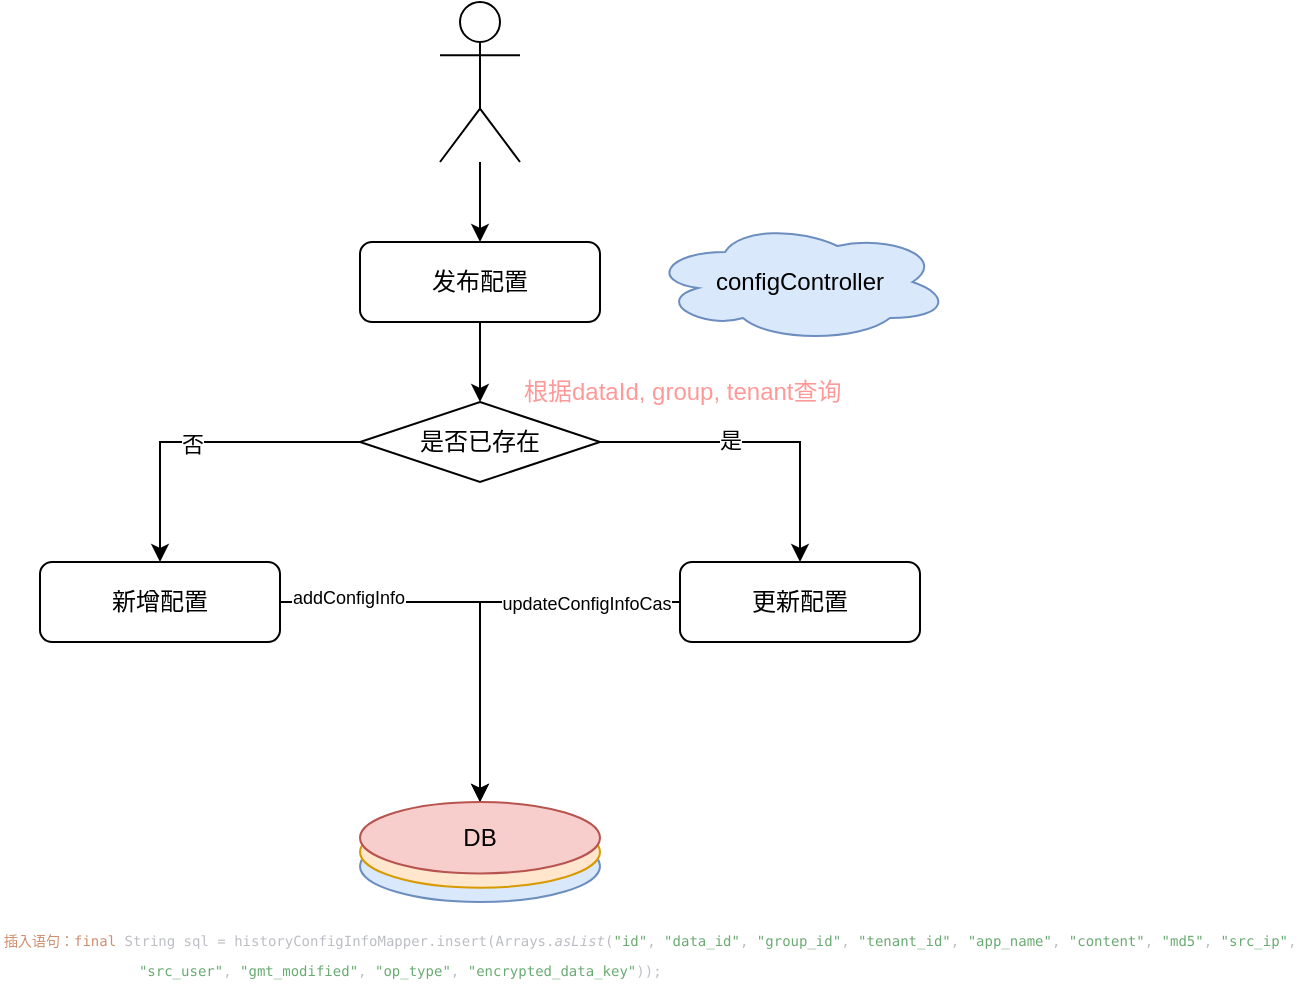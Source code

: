 <mxfile version="27.0.5" pages="4">
  <diagram name="发布配置" id="NhvVBfVxDPlCu0VQH3bw">
    <mxGraphModel dx="1148" dy="677" grid="1" gridSize="10" guides="1" tooltips="1" connect="1" arrows="1" fold="1" page="1" pageScale="1" pageWidth="827" pageHeight="1169" math="0" shadow="0">
      <root>
        <mxCell id="0" />
        <mxCell id="1" parent="0" />
        <mxCell id="ANxWioYS4rQmLXo-8IIM-3" style="edgeStyle=orthogonalEdgeStyle;rounded=0;orthogonalLoop=1;jettySize=auto;html=1;entryX=0.5;entryY=0;entryDx=0;entryDy=0;" edge="1" parent="1" source="ANxWioYS4rQmLXo-8IIM-1" target="ANxWioYS4rQmLXo-8IIM-2">
          <mxGeometry relative="1" as="geometry" />
        </mxCell>
        <mxCell id="ANxWioYS4rQmLXo-8IIM-1" value="" style="shape=umlActor;verticalLabelPosition=bottom;verticalAlign=top;html=1;outlineConnect=0;" vertex="1" parent="1">
          <mxGeometry x="280" y="80" width="40" height="80" as="geometry" />
        </mxCell>
        <mxCell id="ANxWioYS4rQmLXo-8IIM-5" style="edgeStyle=orthogonalEdgeStyle;rounded=0;orthogonalLoop=1;jettySize=auto;html=1;entryX=0.5;entryY=0;entryDx=0;entryDy=0;" edge="1" parent="1" source="ANxWioYS4rQmLXo-8IIM-2" target="ANxWioYS4rQmLXo-8IIM-4">
          <mxGeometry relative="1" as="geometry" />
        </mxCell>
        <mxCell id="ANxWioYS4rQmLXo-8IIM-2" value="发布配置" style="rounded=1;whiteSpace=wrap;html=1;" vertex="1" parent="1">
          <mxGeometry x="240" y="200" width="120" height="40" as="geometry" />
        </mxCell>
        <mxCell id="ANxWioYS4rQmLXo-8IIM-8" style="edgeStyle=orthogonalEdgeStyle;rounded=0;orthogonalLoop=1;jettySize=auto;html=1;entryX=0.5;entryY=0;entryDx=0;entryDy=0;" edge="1" parent="1" source="ANxWioYS4rQmLXo-8IIM-4" target="ANxWioYS4rQmLXo-8IIM-6">
          <mxGeometry relative="1" as="geometry" />
        </mxCell>
        <mxCell id="SmZHEJ3BcE0VEUmvVLrm-1" value="否" style="edgeLabel;html=1;align=center;verticalAlign=middle;resizable=0;points=[];" vertex="1" connectable="0" parent="ANxWioYS4rQmLXo-8IIM-8">
          <mxGeometry x="0.051" y="1" relative="1" as="geometry">
            <mxPoint as="offset" />
          </mxGeometry>
        </mxCell>
        <mxCell id="ANxWioYS4rQmLXo-8IIM-9" style="edgeStyle=orthogonalEdgeStyle;rounded=0;orthogonalLoop=1;jettySize=auto;html=1;" edge="1" parent="1" source="ANxWioYS4rQmLXo-8IIM-4" target="ANxWioYS4rQmLXo-8IIM-7">
          <mxGeometry relative="1" as="geometry" />
        </mxCell>
        <mxCell id="SmZHEJ3BcE0VEUmvVLrm-2" value="是" style="edgeLabel;html=1;align=center;verticalAlign=middle;resizable=0;points=[];" vertex="1" connectable="0" parent="ANxWioYS4rQmLXo-8IIM-9">
          <mxGeometry x="-0.19" y="1" relative="1" as="geometry">
            <mxPoint as="offset" />
          </mxGeometry>
        </mxCell>
        <mxCell id="ANxWioYS4rQmLXo-8IIM-4" value="是否已存在" style="rhombus;whiteSpace=wrap;html=1;" vertex="1" parent="1">
          <mxGeometry x="240" y="280" width="120" height="40" as="geometry" />
        </mxCell>
        <mxCell id="ANxWioYS4rQmLXo-8IIM-14" style="edgeStyle=orthogonalEdgeStyle;rounded=0;orthogonalLoop=1;jettySize=auto;html=1;entryX=0.5;entryY=0;entryDx=0;entryDy=0;" edge="1" parent="1" source="ANxWioYS4rQmLXo-8IIM-6" target="ANxWioYS4rQmLXo-8IIM-12">
          <mxGeometry relative="1" as="geometry" />
        </mxCell>
        <mxCell id="ANxWioYS4rQmLXo-8IIM-17" value="addConfigInfo" style="edgeLabel;html=1;align=center;verticalAlign=middle;resizable=0;points=[];fontSize=9;" vertex="1" connectable="0" parent="ANxWioYS4rQmLXo-8IIM-14">
          <mxGeometry x="-0.663" y="2" relative="1" as="geometry">
            <mxPoint as="offset" />
          </mxGeometry>
        </mxCell>
        <mxCell id="ANxWioYS4rQmLXo-8IIM-6" value="新增配置" style="rounded=1;whiteSpace=wrap;html=1;" vertex="1" parent="1">
          <mxGeometry x="80" y="360" width="120" height="40" as="geometry" />
        </mxCell>
        <mxCell id="ANxWioYS4rQmLXo-8IIM-15" style="edgeStyle=orthogonalEdgeStyle;rounded=0;orthogonalLoop=1;jettySize=auto;html=1;entryX=0.5;entryY=0;entryDx=0;entryDy=0;" edge="1" parent="1" source="ANxWioYS4rQmLXo-8IIM-7" target="ANxWioYS4rQmLXo-8IIM-12">
          <mxGeometry relative="1" as="geometry" />
        </mxCell>
        <mxCell id="ANxWioYS4rQmLXo-8IIM-19" value="&lt;font style=&quot;font-size: 9px;&quot;&gt;updateConfigInfoCas&lt;/font&gt;" style="edgeLabel;html=1;align=center;verticalAlign=middle;resizable=0;points=[];" vertex="1" connectable="0" parent="ANxWioYS4rQmLXo-8IIM-15">
          <mxGeometry x="-0.526" relative="1" as="geometry">
            <mxPoint as="offset" />
          </mxGeometry>
        </mxCell>
        <mxCell id="ANxWioYS4rQmLXo-8IIM-7" value="更新配置" style="rounded=1;whiteSpace=wrap;html=1;" vertex="1" parent="1">
          <mxGeometry x="400" y="360" width="120" height="40" as="geometry" />
        </mxCell>
        <mxCell id="ANxWioYS4rQmLXo-8IIM-13" value="" style="group" vertex="1" connectable="0" parent="1">
          <mxGeometry x="240" y="480" width="120" height="50" as="geometry" />
        </mxCell>
        <mxCell id="ANxWioYS4rQmLXo-8IIM-10" value="" style="ellipse;whiteSpace=wrap;html=1;fillColor=#dae8fc;strokeColor=#6c8ebf;" vertex="1" parent="ANxWioYS4rQmLXo-8IIM-13">
          <mxGeometry y="14.286" width="120" height="35.714" as="geometry" />
        </mxCell>
        <mxCell id="ANxWioYS4rQmLXo-8IIM-11" value="" style="ellipse;whiteSpace=wrap;html=1;fillColor=#ffe6cc;strokeColor=#d79b00;" vertex="1" parent="ANxWioYS4rQmLXo-8IIM-13">
          <mxGeometry y="7.143" width="120" height="35.714" as="geometry" />
        </mxCell>
        <mxCell id="ANxWioYS4rQmLXo-8IIM-12" value="DB" style="ellipse;whiteSpace=wrap;html=1;fillColor=#f8cecc;strokeColor=#b85450;" vertex="1" parent="ANxWioYS4rQmLXo-8IIM-13">
          <mxGeometry width="120" height="35.714" as="geometry" />
        </mxCell>
        <mxCell id="ANxWioYS4rQmLXo-8IIM-16" value="&lt;font style=&quot;color: rgb(255, 153, 153);&quot;&gt;根据dataId, group, tenant查询&lt;/font&gt;" style="text;html=1;align=left;verticalAlign=middle;whiteSpace=wrap;rounded=0;" vertex="1" parent="1">
          <mxGeometry x="320" y="260" width="180" height="30" as="geometry" />
        </mxCell>
        <UserObject label="&lt;pre style=&quot;forced-color-adjust: none; color: rgb(188, 190, 196); font-size: 12px; font-style: normal; font-variant-ligatures: normal; font-variant-caps: normal; font-weight: 400; letter-spacing: normal; orphans: 2; text-align: left; text-indent: 0px; text-transform: none; widows: 2; word-spacing: 0px; -webkit-text-stroke-width: 0px; text-decoration-thickness: initial; text-decoration-style: initial; text-decoration-color: initial; font-family: &amp;quot;JetBrains Mono&amp;quot;, monospace;&quot;&gt;&lt;font style=&quot;forced-color-adjust: none; font-size: 7px;&quot;&gt;&lt;span style=&quot;forced-color-adjust: none; color: rgb(207, 142, 109);&quot;&gt;插入语句：final &lt;/span&gt;String sql = historyConfigInfoMapper.insert(Arrays.&lt;span style=&quot;forced-color-adjust: none; font-style: italic;&quot;&gt;asList&lt;/span&gt;(&lt;span style=&quot;forced-color-adjust: none; color: rgb(106, 171, 115);&quot;&gt;&quot;id&quot;&lt;/span&gt;, &lt;span style=&quot;forced-color-adjust: none; color: rgb(106, 171, 115);&quot;&gt;&quot;data_id&quot;&lt;/span&gt;, &lt;span style=&quot;forced-color-adjust: none; color: rgb(106, 171, 115);&quot;&gt;&quot;group_id&quot;&lt;/span&gt;, &lt;span style=&quot;forced-color-adjust: none; color: rgb(106, 171, 115);&quot;&gt;&quot;tenant_id&quot;&lt;/span&gt;, &lt;span style=&quot;forced-color-adjust: none; color: rgb(106, 171, 115);&quot;&gt;&quot;app_name&quot;&lt;/span&gt;, &lt;span style=&quot;forced-color-adjust: none; color: rgb(106, 171, 115);&quot;&gt;&quot;content&quot;&lt;/span&gt;, &lt;span style=&quot;forced-color-adjust: none; color: rgb(106, 171, 115);&quot;&gt;&quot;md5&quot;&lt;/span&gt;, &lt;span style=&quot;forced-color-adjust: none; color: rgb(106, 171, 115);&quot;&gt;&quot;src_ip&quot;&lt;/span&gt;,&lt;br style=&quot;forced-color-adjust: none;&quot;&gt;                &lt;span style=&quot;forced-color-adjust: none; color: rgb(106, 171, 115);&quot;&gt;&quot;src_user&quot;&lt;/span&gt;, &lt;span style=&quot;forced-color-adjust: none; color: rgb(106, 171, 115);&quot;&gt;&quot;gmt_modified&quot;&lt;/span&gt;, &lt;span style=&quot;forced-color-adjust: none; color: rgb(106, 171, 115);&quot;&gt;&quot;op_type&quot;&lt;/span&gt;, &lt;span style=&quot;forced-color-adjust: none; color: rgb(106, 171, 115);&quot;&gt;&quot;encrypted_data_key&quot;&lt;/span&gt;)); &lt;/font&gt;&lt;/pre&gt;" id="ANxWioYS4rQmLXo-8IIM-21">
          <mxCell style="text;html=1;align=left;verticalAlign=middle;whiteSpace=wrap;rounded=0;" vertex="1" parent="1">
            <mxGeometry x="60" y="540" width="610" height="30" as="geometry" />
          </mxCell>
        </UserObject>
        <mxCell id="kevR_3cgb8OESYw3zo87-1" value="configController" style="ellipse;shape=cloud;whiteSpace=wrap;html=1;fillColor=#dae8fc;strokeColor=#6c8ebf;" vertex="1" parent="1">
          <mxGeometry x="385" y="190" width="150" height="60" as="geometry" />
        </mxCell>
      </root>
    </mxGraphModel>
  </diagram>
  <diagram id="RrKOga5QuH-nId7VlTp6" name="查询配置">
    <mxGraphModel dx="2303" dy="871" grid="1" gridSize="10" guides="1" tooltips="1" connect="1" arrows="1" fold="1" page="1" pageScale="1" pageWidth="827" pageHeight="1169" math="0" shadow="0">
      <root>
        <mxCell id="0" />
        <mxCell id="1" parent="0" />
        <mxCell id="O9CYYktAqLsnNuZ2kbmt-3" style="edgeStyle=orthogonalEdgeStyle;rounded=0;orthogonalLoop=1;jettySize=auto;html=1;entryX=0.5;entryY=0;entryDx=0;entryDy=0;" edge="1" parent="1" source="O9CYYktAqLsnNuZ2kbmt-4" target="O9CYYktAqLsnNuZ2kbmt-7">
          <mxGeometry relative="1" as="geometry" />
        </mxCell>
        <mxCell id="O9CYYktAqLsnNuZ2kbmt-4" value="查询配置" style="rounded=1;whiteSpace=wrap;html=1;" vertex="1" parent="1">
          <mxGeometry x="240" y="200" width="120" height="40" as="geometry" />
        </mxCell>
        <mxCell id="O9CYYktAqLsnNuZ2kbmt-5" style="edgeStyle=orthogonalEdgeStyle;rounded=0;orthogonalLoop=1;jettySize=auto;html=1;entryX=0.5;entryY=0;entryDx=0;entryDy=0;" edge="1" parent="1" source="O9CYYktAqLsnNuZ2kbmt-7" target="O9CYYktAqLsnNuZ2kbmt-10">
          <mxGeometry relative="1" as="geometry" />
        </mxCell>
        <mxCell id="WS-sEYoIkDYLyvWRWr_W-1" value="是" style="edgeLabel;html=1;align=center;verticalAlign=middle;resizable=0;points=[];" vertex="1" connectable="0" parent="O9CYYktAqLsnNuZ2kbmt-5">
          <mxGeometry x="0.013" relative="1" as="geometry">
            <mxPoint as="offset" />
          </mxGeometry>
        </mxCell>
        <mxCell id="O9CYYktAqLsnNuZ2kbmt-6" style="edgeStyle=orthogonalEdgeStyle;rounded=0;orthogonalLoop=1;jettySize=auto;html=1;" edge="1" parent="1" source="O9CYYktAqLsnNuZ2kbmt-7" target="O9CYYktAqLsnNuZ2kbmt-13">
          <mxGeometry relative="1" as="geometry" />
        </mxCell>
        <mxCell id="WS-sEYoIkDYLyvWRWr_W-2" value="否" style="edgeLabel;html=1;align=center;verticalAlign=middle;resizable=0;points=[];" vertex="1" connectable="0" parent="O9CYYktAqLsnNuZ2kbmt-6">
          <mxGeometry x="-0.129" y="2" relative="1" as="geometry">
            <mxPoint as="offset" />
          </mxGeometry>
        </mxCell>
        <mxCell id="O9CYYktAqLsnNuZ2kbmt-7" value="是否已存在" style="rhombus;whiteSpace=wrap;html=1;" vertex="1" parent="1">
          <mxGeometry x="240" y="280" width="120" height="40" as="geometry" />
        </mxCell>
        <mxCell id="O9CYYktAqLsnNuZ2kbmt-10" value="查询缓存" style="rounded=1;whiteSpace=wrap;html=1;" vertex="1" parent="1">
          <mxGeometry x="80" y="360" width="120" height="40" as="geometry" />
        </mxCell>
        <mxCell id="O9CYYktAqLsnNuZ2kbmt-11" style="edgeStyle=orthogonalEdgeStyle;rounded=0;orthogonalLoop=1;jettySize=auto;html=1;entryX=0;entryY=0.5;entryDx=0;entryDy=0;exitX=1;exitY=0.5;exitDx=0;exitDy=0;" edge="1" parent="1" source="WS-sEYoIkDYLyvWRWr_W-24" target="O9CYYktAqLsnNuZ2kbmt-16">
          <mxGeometry relative="1" as="geometry">
            <mxPoint x="460" y="460" as="sourcePoint" />
          </mxGeometry>
        </mxCell>
        <mxCell id="WS-sEYoIkDYLyvWRWr_W-26" style="edgeStyle=orthogonalEdgeStyle;rounded=0;orthogonalLoop=1;jettySize=auto;html=1;entryX=0.5;entryY=0;entryDx=0;entryDy=0;" edge="1" parent="1" source="O9CYYktAqLsnNuZ2kbmt-13" target="WS-sEYoIkDYLyvWRWr_W-24">
          <mxGeometry relative="1" as="geometry" />
        </mxCell>
        <mxCell id="O9CYYktAqLsnNuZ2kbmt-13" value="加锁" style="rounded=1;whiteSpace=wrap;html=1;" vertex="1" parent="1">
          <mxGeometry x="400" y="360" width="120" height="40" as="geometry" />
        </mxCell>
        <mxCell id="O9CYYktAqLsnNuZ2kbmt-14" value="" style="group" vertex="1" connectable="0" parent="1">
          <mxGeometry x="610" y="435" width="120" height="50" as="geometry" />
        </mxCell>
        <mxCell id="O9CYYktAqLsnNuZ2kbmt-15" value="" style="ellipse;whiteSpace=wrap;html=1;fillColor=#dae8fc;strokeColor=#6c8ebf;" vertex="1" parent="O9CYYktAqLsnNuZ2kbmt-14">
          <mxGeometry y="14.286" width="120" height="35.714" as="geometry" />
        </mxCell>
        <mxCell id="O9CYYktAqLsnNuZ2kbmt-16" value="" style="ellipse;whiteSpace=wrap;html=1;fillColor=#ffe6cc;strokeColor=#d79b00;" vertex="1" parent="O9CYYktAqLsnNuZ2kbmt-14">
          <mxGeometry y="7.143" width="120" height="35.714" as="geometry" />
        </mxCell>
        <mxCell id="O9CYYktAqLsnNuZ2kbmt-17" value="DB" style="ellipse;whiteSpace=wrap;html=1;fillColor=#f8cecc;strokeColor=#b85450;" vertex="1" parent="O9CYYktAqLsnNuZ2kbmt-14">
          <mxGeometry width="120" height="35.714" as="geometry" />
        </mxCell>
        <mxCell id="WS-sEYoIkDYLyvWRWr_W-3" style="edgeStyle=orthogonalEdgeStyle;rounded=0;orthogonalLoop=1;jettySize=auto;html=1;entryX=0.5;entryY=0;entryDx=0;entryDy=0;" edge="1" parent="1" source="WS-sEYoIkDYLyvWRWr_W-4" target="WS-sEYoIkDYLyvWRWr_W-10">
          <mxGeometry relative="1" as="geometry">
            <mxPoint x="10" y="200" as="targetPoint" />
          </mxGeometry>
        </mxCell>
        <mxCell id="WS-sEYoIkDYLyvWRWr_W-4" value="查询配置" style="rounded=1;whiteSpace=wrap;html=1;" vertex="1" parent="1">
          <mxGeometry x="-40" y="120" width="120" height="40" as="geometry" />
        </mxCell>
        <mxCell id="WS-sEYoIkDYLyvWRWr_W-18" style="edgeStyle=orthogonalEdgeStyle;rounded=0;orthogonalLoop=1;jettySize=auto;html=1;entryX=0;entryY=0.5;entryDx=0;entryDy=0;shadow=0;dashed=1;" edge="1" parent="1" source="WS-sEYoIkDYLyvWRWr_W-10" target="O9CYYktAqLsnNuZ2kbmt-4">
          <mxGeometry relative="1" as="geometry" />
        </mxCell>
        <mxCell id="WS-sEYoIkDYLyvWRWr_W-20" value="grpc请求" style="edgeLabel;html=1;align=center;verticalAlign=middle;resizable=0;points=[];" vertex="1" connectable="0" parent="WS-sEYoIkDYLyvWRWr_W-18">
          <mxGeometry x="-0.386" y="-2" relative="1" as="geometry">
            <mxPoint as="offset" />
          </mxGeometry>
        </mxCell>
        <mxCell id="WS-sEYoIkDYLyvWRWr_W-10" value="RpcClinet" style="rounded=1;whiteSpace=wrap;html=1;" vertex="1" parent="1">
          <mxGeometry x="-40" y="200" width="120" height="40" as="geometry" />
        </mxCell>
        <mxCell id="WS-sEYoIkDYLyvWRWr_W-22" value="某服务" style="text;html=1;align=center;verticalAlign=middle;whiteSpace=wrap;rounded=1;fillColor=#f8cecc;strokeColor=#b85450;arcSize=43;" vertex="1" parent="1">
          <mxGeometry x="-20" y="80" width="80" height="30" as="geometry" />
        </mxCell>
        <mxCell id="WS-sEYoIkDYLyvWRWr_W-23" value="nacos服务端" style="text;html=1;align=center;verticalAlign=middle;whiteSpace=wrap;rounded=1;fillColor=#f8cecc;strokeColor=#b85450;arcSize=43;" vertex="1" parent="1">
          <mxGeometry x="260" y="150" width="80" height="30" as="geometry" />
        </mxCell>
        <mxCell id="WS-sEYoIkDYLyvWRWr_W-27" style="edgeStyle=orthogonalEdgeStyle;rounded=0;orthogonalLoop=1;jettySize=auto;html=1;entryX=0.5;entryY=0;entryDx=0;entryDy=0;" edge="1" parent="1" source="WS-sEYoIkDYLyvWRWr_W-24" target="WS-sEYoIkDYLyvWRWr_W-25">
          <mxGeometry relative="1" as="geometry" />
        </mxCell>
        <mxCell id="WS-sEYoIkDYLyvWRWr_W-24" value="查询db" style="rounded=1;whiteSpace=wrap;html=1;" vertex="1" parent="1">
          <mxGeometry x="400" y="440" width="120" height="40" as="geometry" />
        </mxCell>
        <mxCell id="WS-sEYoIkDYLyvWRWr_W-25" value="解锁" style="rounded=1;whiteSpace=wrap;html=1;" vertex="1" parent="1">
          <mxGeometry x="400" y="520" width="120" height="40" as="geometry" />
        </mxCell>
        <mxCell id="WS-sEYoIkDYLyvWRWr_W-28" value="&lt;font style=&quot;color: rgb(255, 153, 153);&quot;&gt;key:dataId+group+tenant&lt;/font&gt;&lt;div&gt;&lt;font style=&quot;color: rgb(255, 153, 153);&quot;&gt;ConcurrentHashMap的本地锁&lt;/font&gt;&lt;/div&gt;" style="text;html=1;align=left;verticalAlign=middle;whiteSpace=wrap;rounded=0;" vertex="1" parent="1">
          <mxGeometry x="215" y="445" width="170" height="30" as="geometry" />
        </mxCell>
        <mxCell id="y2gdokhXy4EoXJUzzaqO-1" value="configController" style="ellipse;shape=cloud;whiteSpace=wrap;html=1;fillColor=#dae8fc;strokeColor=#6c8ebf;" vertex="1" parent="1">
          <mxGeometry x="385" y="160" width="150" height="60" as="geometry" />
        </mxCell>
      </root>
    </mxGraphModel>
  </diagram>
  <diagram id="NA2DoAjyN3UtixqoPiJv" name="服务注册">
    <mxGraphModel dx="2066" dy="1219" grid="1" gridSize="10" guides="1" tooltips="1" connect="1" arrows="1" fold="1" page="1" pageScale="1" pageWidth="827" pageHeight="1169" math="0" shadow="0">
      <root>
        <mxCell id="0" />
        <mxCell id="1" parent="0" />
        <mxCell id="OaGo7LRaTalPPzjbpsAb-1" style="edgeStyle=orthogonalEdgeStyle;rounded=0;orthogonalLoop=1;jettySize=auto;html=1;entryX=0.5;entryY=0;entryDx=0;entryDy=0;" edge="1" parent="1" source="OaGo7LRaTalPPzjbpsAb-2" target="OaGo7LRaTalPPzjbpsAb-7">
          <mxGeometry relative="1" as="geometry" />
        </mxCell>
        <mxCell id="OaGo7LRaTalPPzjbpsAb-2" value="服务注册" style="rounded=1;whiteSpace=wrap;html=1;" vertex="1" parent="1">
          <mxGeometry x="490" y="220" width="120" height="40" as="geometry" />
        </mxCell>
        <mxCell id="OaGo7LRaTalPPzjbpsAb-3" style="edgeStyle=orthogonalEdgeStyle;rounded=0;orthogonalLoop=1;jettySize=auto;html=1;entryX=0.5;entryY=0;entryDx=0;entryDy=0;" edge="1" parent="1" source="OaGo7LRaTalPPzjbpsAb-7" target="OaGo7LRaTalPPzjbpsAb-8">
          <mxGeometry relative="1" as="geometry" />
        </mxCell>
        <mxCell id="OaGo7LRaTalPPzjbpsAb-4" value="是(ephmeral=true)" style="edgeLabel;html=1;align=center;verticalAlign=middle;resizable=0;points=[];" vertex="1" connectable="0" parent="OaGo7LRaTalPPzjbpsAb-3">
          <mxGeometry x="0.013" relative="1" as="geometry">
            <mxPoint as="offset" />
          </mxGeometry>
        </mxCell>
        <mxCell id="OaGo7LRaTalPPzjbpsAb-5" style="edgeStyle=orthogonalEdgeStyle;rounded=0;orthogonalLoop=1;jettySize=auto;html=1;" edge="1" parent="1" source="OaGo7LRaTalPPzjbpsAb-7" target="OaGo7LRaTalPPzjbpsAb-11">
          <mxGeometry relative="1" as="geometry" />
        </mxCell>
        <mxCell id="OaGo7LRaTalPPzjbpsAb-6" value="否" style="edgeLabel;html=1;align=center;verticalAlign=middle;resizable=0;points=[];" vertex="1" connectable="0" parent="OaGo7LRaTalPPzjbpsAb-5">
          <mxGeometry x="-0.129" y="2" relative="1" as="geometry">
            <mxPoint as="offset" />
          </mxGeometry>
        </mxCell>
        <mxCell id="OaGo7LRaTalPPzjbpsAb-7" value="临时实例" style="rhombus;whiteSpace=wrap;html=1;" vertex="1" parent="1">
          <mxGeometry x="490" y="300" width="120" height="40" as="geometry" />
        </mxCell>
        <mxCell id="OaGo7LRaTalPPzjbpsAb-35" style="edgeStyle=orthogonalEdgeStyle;rounded=0;orthogonalLoop=1;jettySize=auto;html=1;" edge="1" parent="1" source="OaGo7LRaTalPPzjbpsAb-8" target="OaGo7LRaTalPPzjbpsAb-27">
          <mxGeometry relative="1" as="geometry" />
        </mxCell>
        <mxCell id="OaGo7LRaTalPPzjbpsAb-8" value="插入缓存ConcurrentHashMap" style="rounded=1;whiteSpace=wrap;html=1;" vertex="1" parent="1">
          <mxGeometry x="330" y="380" width="120" height="40" as="geometry" />
        </mxCell>
        <mxCell id="OaGo7LRaTalPPzjbpsAb-10" style="edgeStyle=orthogonalEdgeStyle;rounded=0;orthogonalLoop=1;jettySize=auto;html=1;entryX=0.5;entryY=0;entryDx=0;entryDy=0;" edge="1" parent="1" source="OaGo7LRaTalPPzjbpsAb-11" target="OaGo7LRaTalPPzjbpsAb-15">
          <mxGeometry relative="1" as="geometry">
            <mxPoint x="710" y="460" as="targetPoint" />
            <Array as="points" />
          </mxGeometry>
        </mxCell>
        <mxCell id="OaGo7LRaTalPPzjbpsAb-36" style="edgeStyle=orthogonalEdgeStyle;rounded=0;orthogonalLoop=1;jettySize=auto;html=1;entryX=0.5;entryY=0;entryDx=0;entryDy=0;" edge="1" parent="1" source="OaGo7LRaTalPPzjbpsAb-11" target="OaGo7LRaTalPPzjbpsAb-27">
          <mxGeometry relative="1" as="geometry" />
        </mxCell>
        <mxCell id="OaGo7LRaTalPPzjbpsAb-11" value="持久化" style="rounded=1;whiteSpace=wrap;html=1;" vertex="1" parent="1">
          <mxGeometry x="650" y="380" width="120" height="40" as="geometry" />
        </mxCell>
        <mxCell id="OaGo7LRaTalPPzjbpsAb-12" value="" style="group" vertex="1" connectable="0" parent="1">
          <mxGeometry x="650" y="510" width="120" height="50" as="geometry" />
        </mxCell>
        <mxCell id="OaGo7LRaTalPPzjbpsAb-13" value="" style="ellipse;whiteSpace=wrap;html=1;fillColor=#dae8fc;strokeColor=#6c8ebf;" vertex="1" parent="OaGo7LRaTalPPzjbpsAb-12">
          <mxGeometry y="14.286" width="120" height="35.714" as="geometry" />
        </mxCell>
        <mxCell id="OaGo7LRaTalPPzjbpsAb-14" value="" style="ellipse;whiteSpace=wrap;html=1;fillColor=#ffe6cc;strokeColor=#d79b00;" vertex="1" parent="OaGo7LRaTalPPzjbpsAb-12">
          <mxGeometry y="7.143" width="120" height="35.714" as="geometry" />
        </mxCell>
        <mxCell id="OaGo7LRaTalPPzjbpsAb-15" value="DB(instance_info)" style="ellipse;whiteSpace=wrap;html=1;fillColor=#f8cecc;strokeColor=#b85450;" vertex="1" parent="OaGo7LRaTalPPzjbpsAb-12">
          <mxGeometry width="120" height="35.714" as="geometry" />
        </mxCell>
        <mxCell id="OaGo7LRaTalPPzjbpsAb-16" style="edgeStyle=orthogonalEdgeStyle;rounded=0;orthogonalLoop=1;jettySize=auto;html=1;entryX=0.5;entryY=0;entryDx=0;entryDy=0;" edge="1" parent="1" source="OaGo7LRaTalPPzjbpsAb-17" target="OaGo7LRaTalPPzjbpsAb-28">
          <mxGeometry relative="1" as="geometry">
            <mxPoint x="110" y="290" as="targetPoint" />
          </mxGeometry>
        </mxCell>
        <mxCell id="OaGo7LRaTalPPzjbpsAb-17" value="服务启动" style="rounded=1;whiteSpace=wrap;html=1;" vertex="1" parent="1">
          <mxGeometry x="60" y="210" width="120" height="40" as="geometry" />
        </mxCell>
        <mxCell id="OaGo7LRaTalPPzjbpsAb-18" style="edgeStyle=orthogonalEdgeStyle;rounded=0;orthogonalLoop=1;jettySize=auto;html=1;entryX=0;entryY=0.5;entryDx=0;entryDy=0;shadow=0;dashed=1;exitX=1;exitY=0.5;exitDx=0;exitDy=0;" edge="1" parent="1" source="OaGo7LRaTalPPzjbpsAb-20" target="OaGo7LRaTalPPzjbpsAb-2">
          <mxGeometry relative="1" as="geometry">
            <Array as="points">
              <mxPoint x="250" y="390" />
              <mxPoint x="250" y="240" />
            </Array>
          </mxGeometry>
        </mxCell>
        <mxCell id="OaGo7LRaTalPPzjbpsAb-33" value="grpc服务注册请求" style="edgeLabel;html=1;align=center;verticalAlign=middle;resizable=0;points=[];" vertex="1" connectable="0" parent="OaGo7LRaTalPPzjbpsAb-18">
          <mxGeometry x="-0.133" y="1" relative="1" as="geometry">
            <mxPoint as="offset" />
          </mxGeometry>
        </mxCell>
        <mxCell id="OaGo7LRaTalPPzjbpsAb-20" value="RpcClinet" style="rounded=1;whiteSpace=wrap;html=1;" vertex="1" parent="1">
          <mxGeometry x="60" y="370" width="120" height="40" as="geometry" />
        </mxCell>
        <mxCell id="OaGo7LRaTalPPzjbpsAb-21" value="某服务" style="text;html=1;align=center;verticalAlign=middle;whiteSpace=wrap;rounded=1;fillColor=#f8cecc;strokeColor=#b85450;arcSize=43;" vertex="1" parent="1">
          <mxGeometry x="80" y="170" width="80" height="30" as="geometry" />
        </mxCell>
        <mxCell id="OaGo7LRaTalPPzjbpsAb-22" value="nacos服务端" style="text;html=1;align=center;verticalAlign=middle;whiteSpace=wrap;rounded=1;fillColor=#f8cecc;strokeColor=#b85450;arcSize=43;" vertex="1" parent="1">
          <mxGeometry x="510" y="170" width="80" height="30" as="geometry" />
        </mxCell>
        <mxCell id="OaGo7LRaTalPPzjbpsAb-26" value="&lt;pre style=&quot;font-family: Menlo-Regular, monospace; font-size: 13.5pt;&quot;&gt;&lt;font style=&quot;color: rgb(255, 153, 153);&quot;&gt;发布事件通知订阅该服务的消费者实例已更新&lt;/font&gt;&lt;/pre&gt;" style="text;html=1;align=left;verticalAlign=middle;whiteSpace=wrap;rounded=0;" vertex="1" parent="1">
          <mxGeometry x="330" y="575" width="355" height="30" as="geometry" />
        </mxCell>
        <mxCell id="OaGo7LRaTalPPzjbpsAb-27" value="发布事件通知订阅者" style="rounded=1;whiteSpace=wrap;html=1;" vertex="1" parent="1">
          <mxGeometry x="490" y="490" width="120" height="40" as="geometry" />
        </mxCell>
        <mxCell id="OaGo7LRaTalPPzjbpsAb-29" style="edgeStyle=orthogonalEdgeStyle;rounded=0;orthogonalLoop=1;jettySize=auto;html=1;entryX=0.5;entryY=0;entryDx=0;entryDy=0;" edge="1" parent="1" source="OaGo7LRaTalPPzjbpsAb-28" target="OaGo7LRaTalPPzjbpsAb-20">
          <mxGeometry relative="1" as="geometry" />
        </mxCell>
        <mxCell id="OaGo7LRaTalPPzjbpsAb-31" value="是" style="edgeLabel;html=1;align=center;verticalAlign=middle;resizable=0;points=[];" vertex="1" connectable="0" parent="OaGo7LRaTalPPzjbpsAb-29">
          <mxGeometry x="-0.15" y="-1" relative="1" as="geometry">
            <mxPoint as="offset" />
          </mxGeometry>
        </mxCell>
        <mxCell id="OaGo7LRaTalPPzjbpsAb-30" style="edgeStyle=orthogonalEdgeStyle;rounded=0;orthogonalLoop=1;jettySize=auto;html=1;" edge="1" parent="1" source="OaGo7LRaTalPPzjbpsAb-28">
          <mxGeometry relative="1" as="geometry">
            <mxPoint x="60" y="390" as="targetPoint" />
            <Array as="points">
              <mxPoint x="10" y="310" />
              <mxPoint x="10" y="390" />
            </Array>
          </mxGeometry>
        </mxCell>
        <mxCell id="OaGo7LRaTalPPzjbpsAb-32" value="否" style="edgeLabel;html=1;align=center;verticalAlign=middle;resizable=0;points=[];" vertex="1" connectable="0" parent="OaGo7LRaTalPPzjbpsAb-30">
          <mxGeometry x="-0.2" y="-4" relative="1" as="geometry">
            <mxPoint as="offset" />
          </mxGeometry>
        </mxCell>
        <mxCell id="OaGo7LRaTalPPzjbpsAb-28" value="临时实例" style="rhombus;whiteSpace=wrap;html=1;" vertex="1" parent="1">
          <mxGeometry x="60" y="290" width="120" height="40" as="geometry" />
        </mxCell>
        <mxCell id="OaGo7LRaTalPPzjbpsAb-38" value="instanceController" style="ellipse;shape=cloud;whiteSpace=wrap;html=1;fillColor=#dae8fc;strokeColor=#6c8ebf;" vertex="1" parent="1">
          <mxGeometry x="635" y="180" width="150" height="60" as="geometry" />
        </mxCell>
      </root>
    </mxGraphModel>
  </diagram>
  <diagram id="lNRs4LYoTOOF06PRkZmJ" name="服务发现">
    <mxGraphModel dx="2893" dy="1219" grid="1" gridSize="10" guides="1" tooltips="1" connect="1" arrows="1" fold="1" page="1" pageScale="1" pageWidth="827" pageHeight="1169" math="0" shadow="0">
      <root>
        <mxCell id="0" />
        <mxCell id="1" parent="0" />
        <mxCell id="4H2CZhU8J7uD_gg1LADP-1" style="edgeStyle=orthogonalEdgeStyle;rounded=0;orthogonalLoop=1;jettySize=auto;html=1;entryX=0.5;entryY=0;entryDx=0;entryDy=0;" edge="1" parent="1" source="4H2CZhU8J7uD_gg1LADP-2" target="4H2CZhU8J7uD_gg1LADP-33">
          <mxGeometry relative="1" as="geometry" />
        </mxCell>
        <mxCell id="4H2CZhU8J7uD_gg1LADP-2" value="处理请求" style="rounded=1;whiteSpace=wrap;html=1;" vertex="1" parent="1">
          <mxGeometry x="480" y="240" width="120" height="40" as="geometry" />
        </mxCell>
        <mxCell id="4H2CZhU8J7uD_gg1LADP-3" style="edgeStyle=orthogonalEdgeStyle;rounded=0;orthogonalLoop=1;jettySize=auto;html=1;entryX=0.5;entryY=0;entryDx=0;entryDy=0;" edge="1" parent="1" source="4H2CZhU8J7uD_gg1LADP-7" target="4H2CZhU8J7uD_gg1LADP-9">
          <mxGeometry relative="1" as="geometry" />
        </mxCell>
        <mxCell id="4H2CZhU8J7uD_gg1LADP-4" value="是" style="edgeLabel;html=1;align=center;verticalAlign=middle;resizable=0;points=[];" vertex="1" connectable="0" parent="4H2CZhU8J7uD_gg1LADP-3">
          <mxGeometry x="0.013" relative="1" as="geometry">
            <mxPoint as="offset" />
          </mxGeometry>
        </mxCell>
        <mxCell id="4H2CZhU8J7uD_gg1LADP-5" style="edgeStyle=orthogonalEdgeStyle;rounded=0;orthogonalLoop=1;jettySize=auto;html=1;" edge="1" parent="1" source="4H2CZhU8J7uD_gg1LADP-7" target="4H2CZhU8J7uD_gg1LADP-12">
          <mxGeometry relative="1" as="geometry" />
        </mxCell>
        <mxCell id="4H2CZhU8J7uD_gg1LADP-6" value="否" style="edgeLabel;html=1;align=center;verticalAlign=middle;resizable=0;points=[];" vertex="1" connectable="0" parent="4H2CZhU8J7uD_gg1LADP-5">
          <mxGeometry x="-0.129" y="2" relative="1" as="geometry">
            <mxPoint as="offset" />
          </mxGeometry>
        </mxCell>
        <mxCell id="4H2CZhU8J7uD_gg1LADP-7" value="订阅请求" style="rhombus;whiteSpace=wrap;html=1;" vertex="1" parent="1">
          <mxGeometry x="480" y="400" width="120" height="40" as="geometry" />
        </mxCell>
        <mxCell id="4H2CZhU8J7uD_gg1LADP-9" value="&lt;span style=&quot;white-space-collapse: preserve;&quot;&gt;SubscribeServiceRequestHandler&lt;/span&gt;&lt;div&gt;&lt;span style=&quot;white-space-collapse: preserve;&quot;&gt;处理订阅请求&lt;/span&gt;&lt;/div&gt;" style="rounded=1;whiteSpace=wrap;html=1;" vertex="1" parent="1">
          <mxGeometry x="440" y="480" width="200" height="40" as="geometry" />
        </mxCell>
        <mxCell id="4H2CZhU8J7uD_gg1LADP-12" value="其他操作" style="rounded=1;whiteSpace=wrap;html=1;" vertex="1" parent="1">
          <mxGeometry x="690" y="400" width="120" height="40" as="geometry" />
        </mxCell>
        <mxCell id="4H2CZhU8J7uD_gg1LADP-17" style="edgeStyle=orthogonalEdgeStyle;rounded=0;orthogonalLoop=1;jettySize=auto;html=1;entryX=0.5;entryY=0;entryDx=0;entryDy=0;" edge="1" parent="1" source="4H2CZhU8J7uD_gg1LADP-18" target="4H2CZhU8J7uD_gg1LADP-30">
          <mxGeometry relative="1" as="geometry">
            <mxPoint x="110" y="290" as="targetPoint" />
          </mxGeometry>
        </mxCell>
        <mxCell id="4H2CZhU8J7uD_gg1LADP-18" value="查询服务" style="rounded=1;whiteSpace=wrap;html=1;" vertex="1" parent="1">
          <mxGeometry x="60" y="240" width="120" height="40" as="geometry" />
        </mxCell>
        <mxCell id="4H2CZhU8J7uD_gg1LADP-19" style="edgeStyle=orthogonalEdgeStyle;rounded=0;orthogonalLoop=1;jettySize=auto;html=1;entryX=0;entryY=0.5;entryDx=0;entryDy=0;shadow=0;dashed=1;exitX=1;exitY=0.5;exitDx=0;exitDy=0;" edge="1" parent="1" source="4H2CZhU8J7uD_gg1LADP-21" target="4H2CZhU8J7uD_gg1LADP-2">
          <mxGeometry relative="1" as="geometry">
            <Array as="points">
              <mxPoint x="250" y="420" />
              <mxPoint x="250" y="260" />
            </Array>
          </mxGeometry>
        </mxCell>
        <mxCell id="4H2CZhU8J7uD_gg1LADP-20" value="grpc服务订阅请求" style="edgeLabel;html=1;align=center;verticalAlign=middle;resizable=0;points=[];" vertex="1" connectable="0" parent="4H2CZhU8J7uD_gg1LADP-19">
          <mxGeometry x="-0.133" y="1" relative="1" as="geometry">
            <mxPoint as="offset" />
          </mxGeometry>
        </mxCell>
        <mxCell id="4H2CZhU8J7uD_gg1LADP-21" value="RpcClinet" style="rounded=1;whiteSpace=wrap;html=1;" vertex="1" parent="1">
          <mxGeometry x="60" y="400" width="120" height="40" as="geometry" />
        </mxCell>
        <mxCell id="4H2CZhU8J7uD_gg1LADP-22" value="某服务" style="text;html=1;align=center;verticalAlign=middle;whiteSpace=wrap;rounded=1;fillColor=#f8cecc;strokeColor=#b85450;arcSize=43;" vertex="1" parent="1">
          <mxGeometry x="80" y="170" width="80" height="30" as="geometry" />
        </mxCell>
        <mxCell id="4H2CZhU8J7uD_gg1LADP-23" value="nacos服务端" style="text;html=1;align=center;verticalAlign=middle;whiteSpace=wrap;rounded=1;fillColor=#f8cecc;strokeColor=#b85450;arcSize=43;" vertex="1" parent="1">
          <mxGeometry x="500" y="170" width="80" height="30" as="geometry" />
        </mxCell>
        <mxCell id="4H2CZhU8J7uD_gg1LADP-26" style="edgeStyle=orthogonalEdgeStyle;rounded=0;orthogonalLoop=1;jettySize=auto;html=1;entryX=0.5;entryY=0;entryDx=0;entryDy=0;" edge="1" parent="1" source="4H2CZhU8J7uD_gg1LADP-30" target="4H2CZhU8J7uD_gg1LADP-21">
          <mxGeometry relative="1" as="geometry" />
        </mxCell>
        <mxCell id="4H2CZhU8J7uD_gg1LADP-27" value="是" style="edgeLabel;html=1;align=center;verticalAlign=middle;resizable=0;points=[];" vertex="1" connectable="0" parent="4H2CZhU8J7uD_gg1LADP-26">
          <mxGeometry x="-0.15" y="-1" relative="1" as="geometry">
            <mxPoint as="offset" />
          </mxGeometry>
        </mxCell>
        <mxCell id="4H2CZhU8J7uD_gg1LADP-28" style="edgeStyle=orthogonalEdgeStyle;rounded=0;orthogonalLoop=1;jettySize=auto;html=1;exitX=0;exitY=0.5;exitDx=0;exitDy=0;entryX=0.5;entryY=0;entryDx=0;entryDy=0;" edge="1" parent="1" source="4H2CZhU8J7uD_gg1LADP-30" target="4H2CZhU8J7uD_gg1LADP-35">
          <mxGeometry relative="1" as="geometry">
            <mxPoint x="10" y="420" as="targetPoint" />
            <Array as="points">
              <mxPoint x="-20" y="320" />
            </Array>
          </mxGeometry>
        </mxCell>
        <mxCell id="4H2CZhU8J7uD_gg1LADP-29" value="否" style="edgeLabel;html=1;align=center;verticalAlign=middle;resizable=0;points=[];" vertex="1" connectable="0" parent="4H2CZhU8J7uD_gg1LADP-28">
          <mxGeometry x="-0.2" y="-4" relative="1" as="geometry">
            <mxPoint as="offset" />
          </mxGeometry>
        </mxCell>
        <mxCell id="4H2CZhU8J7uD_gg1LADP-30" value="subscribe:是否订阅" style="rhombus;whiteSpace=wrap;html=1;" vertex="1" parent="1">
          <mxGeometry x="60" y="300" width="120" height="40" as="geometry" />
        </mxCell>
        <mxCell id="4H2CZhU8J7uD_gg1LADP-31" value="instanceController" style="ellipse;shape=cloud;whiteSpace=wrap;html=1;fillColor=#dae8fc;strokeColor=#6c8ebf;" vertex="1" parent="1">
          <mxGeometry x="635" y="180" width="150" height="60" as="geometry" />
        </mxCell>
        <mxCell id="4H2CZhU8J7uD_gg1LADP-36" style="edgeStyle=orthogonalEdgeStyle;rounded=0;orthogonalLoop=1;jettySize=auto;html=1;entryX=0.5;entryY=0;entryDx=0;entryDy=0;" edge="1" parent="1" source="4H2CZhU8J7uD_gg1LADP-33" target="4H2CZhU8J7uD_gg1LADP-7">
          <mxGeometry relative="1" as="geometry" />
        </mxCell>
        <mxCell id="4H2CZhU8J7uD_gg1LADP-33" value="分发请求" style="rounded=1;whiteSpace=wrap;html=1;" vertex="1" parent="1">
          <mxGeometry x="480" y="320" width="120" height="40" as="geometry" />
        </mxCell>
        <mxCell id="4H2CZhU8J7uD_gg1LADP-35" value="查询实例" style="rounded=1;whiteSpace=wrap;html=1;" vertex="1" parent="1">
          <mxGeometry x="-80" y="400" width="120" height="40" as="geometry" />
        </mxCell>
        <mxCell id="4H2CZhU8J7uD_gg1LADP-38" value="" style="edgeStyle=orthogonalEdgeStyle;rounded=0;orthogonalLoop=1;jettySize=auto;html=1;" edge="1" parent="1" source="4H2CZhU8J7uD_gg1LADP-9" target="4H2CZhU8J7uD_gg1LADP-37">
          <mxGeometry relative="1" as="geometry">
            <mxPoint x="540" y="520" as="sourcePoint" />
            <mxPoint x="570" y="775" as="targetPoint" />
          </mxGeometry>
        </mxCell>
        <mxCell id="4H2CZhU8J7uD_gg1LADP-37" value="&lt;span style=&quot;white-space-collapse: preserve;&quot;&gt;缓存到map&lt;/span&gt;" style="rounded=1;whiteSpace=wrap;html=1;" vertex="1" parent="1">
          <mxGeometry x="440" y="560" width="200" height="40" as="geometry" />
        </mxCell>
      </root>
    </mxGraphModel>
  </diagram>
</mxfile>
